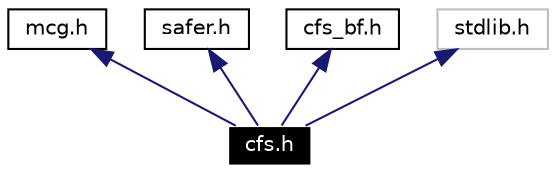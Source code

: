 digraph G
{
  edge [fontname="Helvetica",fontsize=10,labelfontname="Helvetica",labelfontsize=10];
  node [fontname="Helvetica",fontsize=10,shape=record];
  Node69 [label="cfs.h",height=0.2,width=0.4,color="white", fillcolor="black", style="filled" fontcolor="white"];
  Node70 -> Node69 [dir=back,color="midnightblue",fontsize=10,style="solid",fontname="Helvetica"];
  Node70 [label="mcg.h",height=0.2,width=0.4,color="black",URL="$mcg_8h.html"];
  Node71 -> Node69 [dir=back,color="midnightblue",fontsize=10,style="solid",fontname="Helvetica"];
  Node71 [label="safer.h",height=0.2,width=0.4,color="black",URL="$safer_8h.html"];
  Node72 -> Node69 [dir=back,color="midnightblue",fontsize=10,style="solid",fontname="Helvetica"];
  Node72 [label="cfs_bf.h",height=0.2,width=0.4,color="black",URL="$cfs__bf_8h.html"];
  Node73 -> Node69 [dir=back,color="midnightblue",fontsize=10,style="solid",fontname="Helvetica"];
  Node73 [label="stdlib.h",height=0.2,width=0.4,color="grey75"];
}
